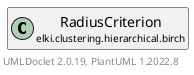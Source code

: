 @startuml
    remove .*\.(Instance|Par|Parameterizer|Factory)$
    set namespaceSeparator none
    hide empty fields
    hide empty methods

    class "<size:14>RadiusCriterion.Par\n<size:10>elki.clustering.hierarchical.birch" as elki.clustering.hierarchical.birch.RadiusCriterion.Par [[RadiusCriterion.Par.html]] {
        +make(): RadiusCriterion
    }

    interface "<size:14>Parameterizer\n<size:10>elki.utilities.optionhandling" as elki.utilities.optionhandling.Parameterizer [[../../../utilities/optionhandling/Parameterizer.html]] {
        {abstract} +make(): Object
    }
    class "<size:14>RadiusCriterion\n<size:10>elki.clustering.hierarchical.birch" as elki.clustering.hierarchical.birch.RadiusCriterion [[RadiusCriterion.html]]

    elki.utilities.optionhandling.Parameterizer <|.. elki.clustering.hierarchical.birch.RadiusCriterion.Par
    elki.clustering.hierarchical.birch.RadiusCriterion +-- elki.clustering.hierarchical.birch.RadiusCriterion.Par

    center footer UMLDoclet 2.0.19, PlantUML 1.2022.8
@enduml
